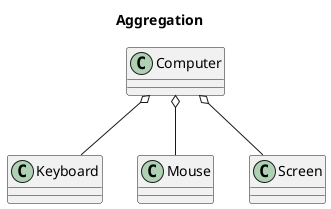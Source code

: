 @startuml
'聚合关系 Aggregation
'表示整体由部门组成，但是整体和部分不是强依赖的，整体不存在了部门还是存在。

title Aggregation

class Computer
class Keyboard
class Mouse
class Screen

Computer o-- Keyboard
Computer o-- Mouse
Computer o-- Screen

@enduml
